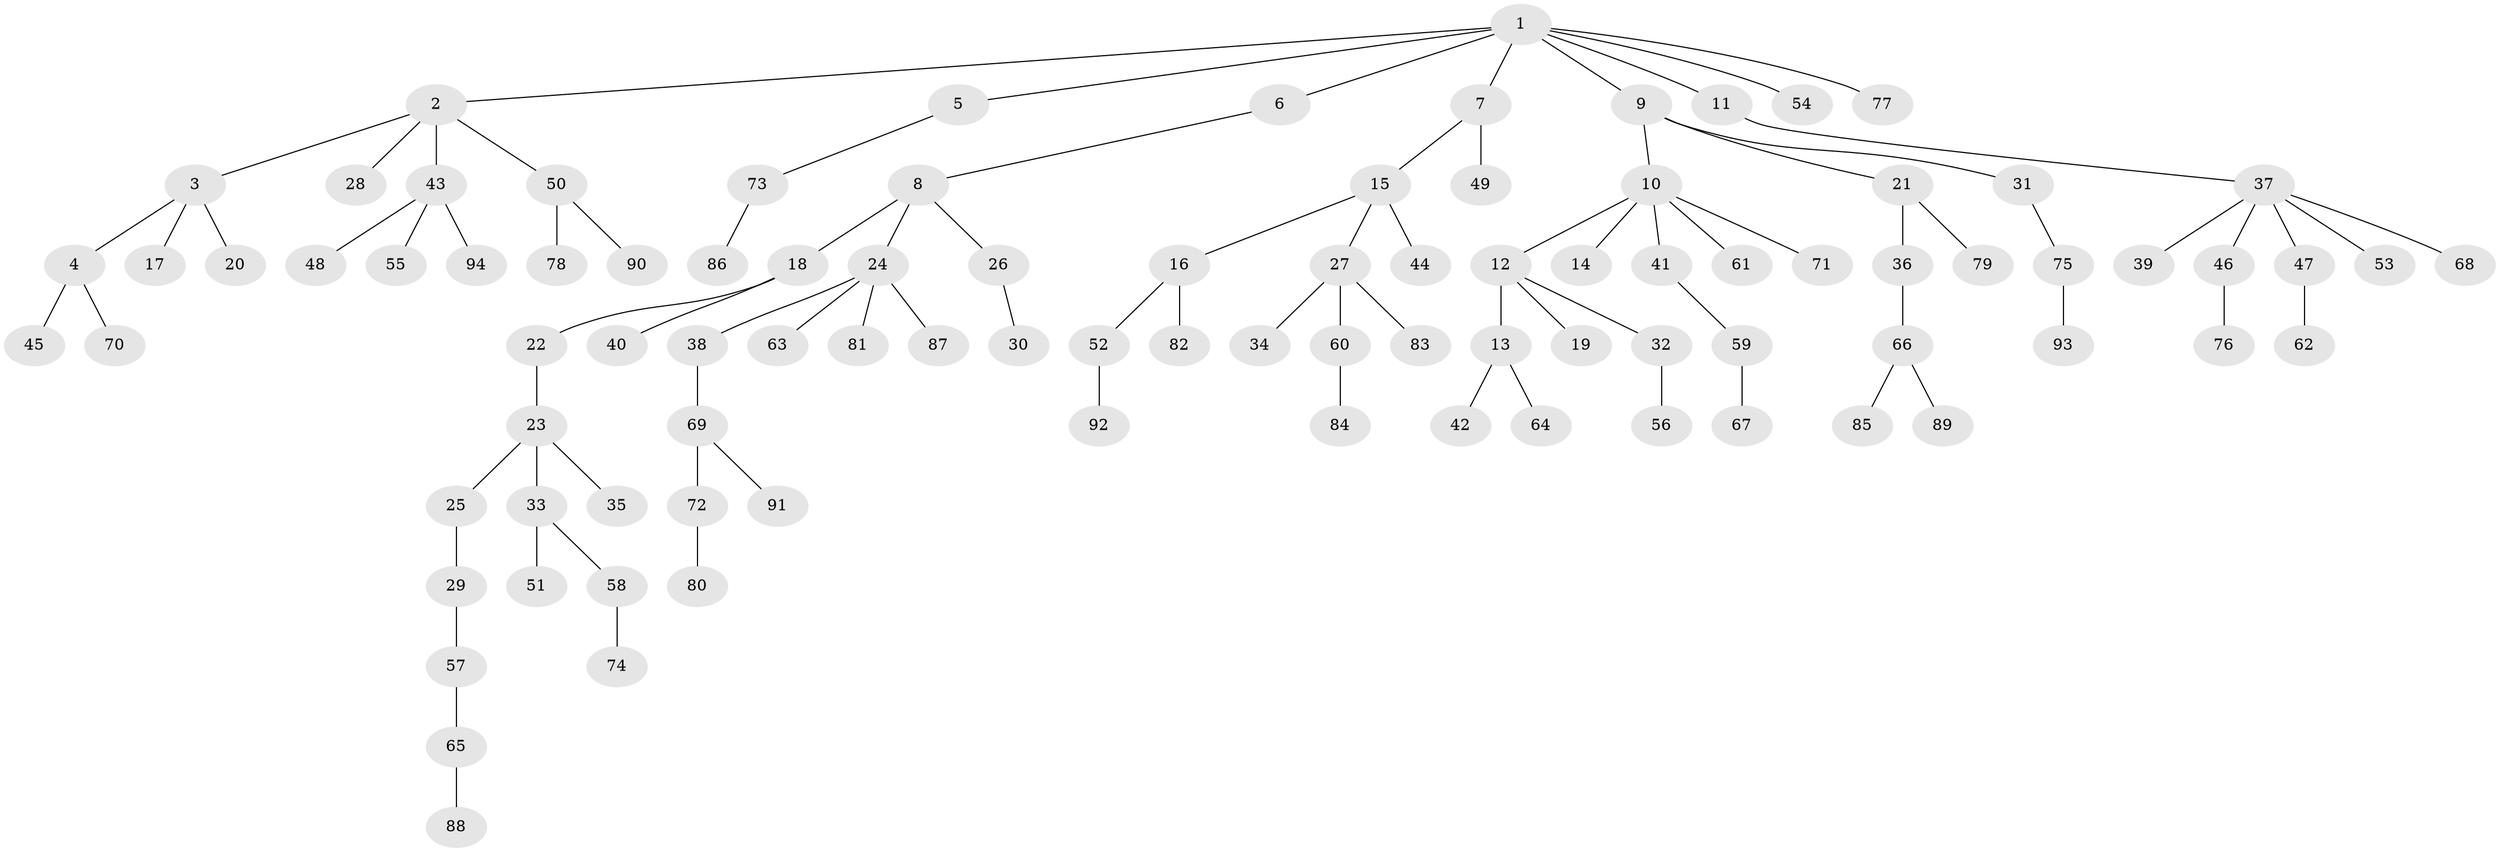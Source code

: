 // Generated by graph-tools (version 1.1) at 2025/02/03/09/25 03:02:23]
// undirected, 94 vertices, 93 edges
graph export_dot {
graph [start="1"]
  node [color=gray90,style=filled];
  1;
  2;
  3;
  4;
  5;
  6;
  7;
  8;
  9;
  10;
  11;
  12;
  13;
  14;
  15;
  16;
  17;
  18;
  19;
  20;
  21;
  22;
  23;
  24;
  25;
  26;
  27;
  28;
  29;
  30;
  31;
  32;
  33;
  34;
  35;
  36;
  37;
  38;
  39;
  40;
  41;
  42;
  43;
  44;
  45;
  46;
  47;
  48;
  49;
  50;
  51;
  52;
  53;
  54;
  55;
  56;
  57;
  58;
  59;
  60;
  61;
  62;
  63;
  64;
  65;
  66;
  67;
  68;
  69;
  70;
  71;
  72;
  73;
  74;
  75;
  76;
  77;
  78;
  79;
  80;
  81;
  82;
  83;
  84;
  85;
  86;
  87;
  88;
  89;
  90;
  91;
  92;
  93;
  94;
  1 -- 2;
  1 -- 5;
  1 -- 6;
  1 -- 7;
  1 -- 9;
  1 -- 11;
  1 -- 54;
  1 -- 77;
  2 -- 3;
  2 -- 28;
  2 -- 43;
  2 -- 50;
  3 -- 4;
  3 -- 17;
  3 -- 20;
  4 -- 45;
  4 -- 70;
  5 -- 73;
  6 -- 8;
  7 -- 15;
  7 -- 49;
  8 -- 18;
  8 -- 24;
  8 -- 26;
  9 -- 10;
  9 -- 21;
  9 -- 31;
  10 -- 12;
  10 -- 14;
  10 -- 41;
  10 -- 61;
  10 -- 71;
  11 -- 37;
  12 -- 13;
  12 -- 19;
  12 -- 32;
  13 -- 42;
  13 -- 64;
  15 -- 16;
  15 -- 27;
  15 -- 44;
  16 -- 52;
  16 -- 82;
  18 -- 22;
  18 -- 40;
  21 -- 36;
  21 -- 79;
  22 -- 23;
  23 -- 25;
  23 -- 33;
  23 -- 35;
  24 -- 38;
  24 -- 63;
  24 -- 81;
  24 -- 87;
  25 -- 29;
  26 -- 30;
  27 -- 34;
  27 -- 60;
  27 -- 83;
  29 -- 57;
  31 -- 75;
  32 -- 56;
  33 -- 51;
  33 -- 58;
  36 -- 66;
  37 -- 39;
  37 -- 46;
  37 -- 47;
  37 -- 53;
  37 -- 68;
  38 -- 69;
  41 -- 59;
  43 -- 48;
  43 -- 55;
  43 -- 94;
  46 -- 76;
  47 -- 62;
  50 -- 78;
  50 -- 90;
  52 -- 92;
  57 -- 65;
  58 -- 74;
  59 -- 67;
  60 -- 84;
  65 -- 88;
  66 -- 85;
  66 -- 89;
  69 -- 72;
  69 -- 91;
  72 -- 80;
  73 -- 86;
  75 -- 93;
}
